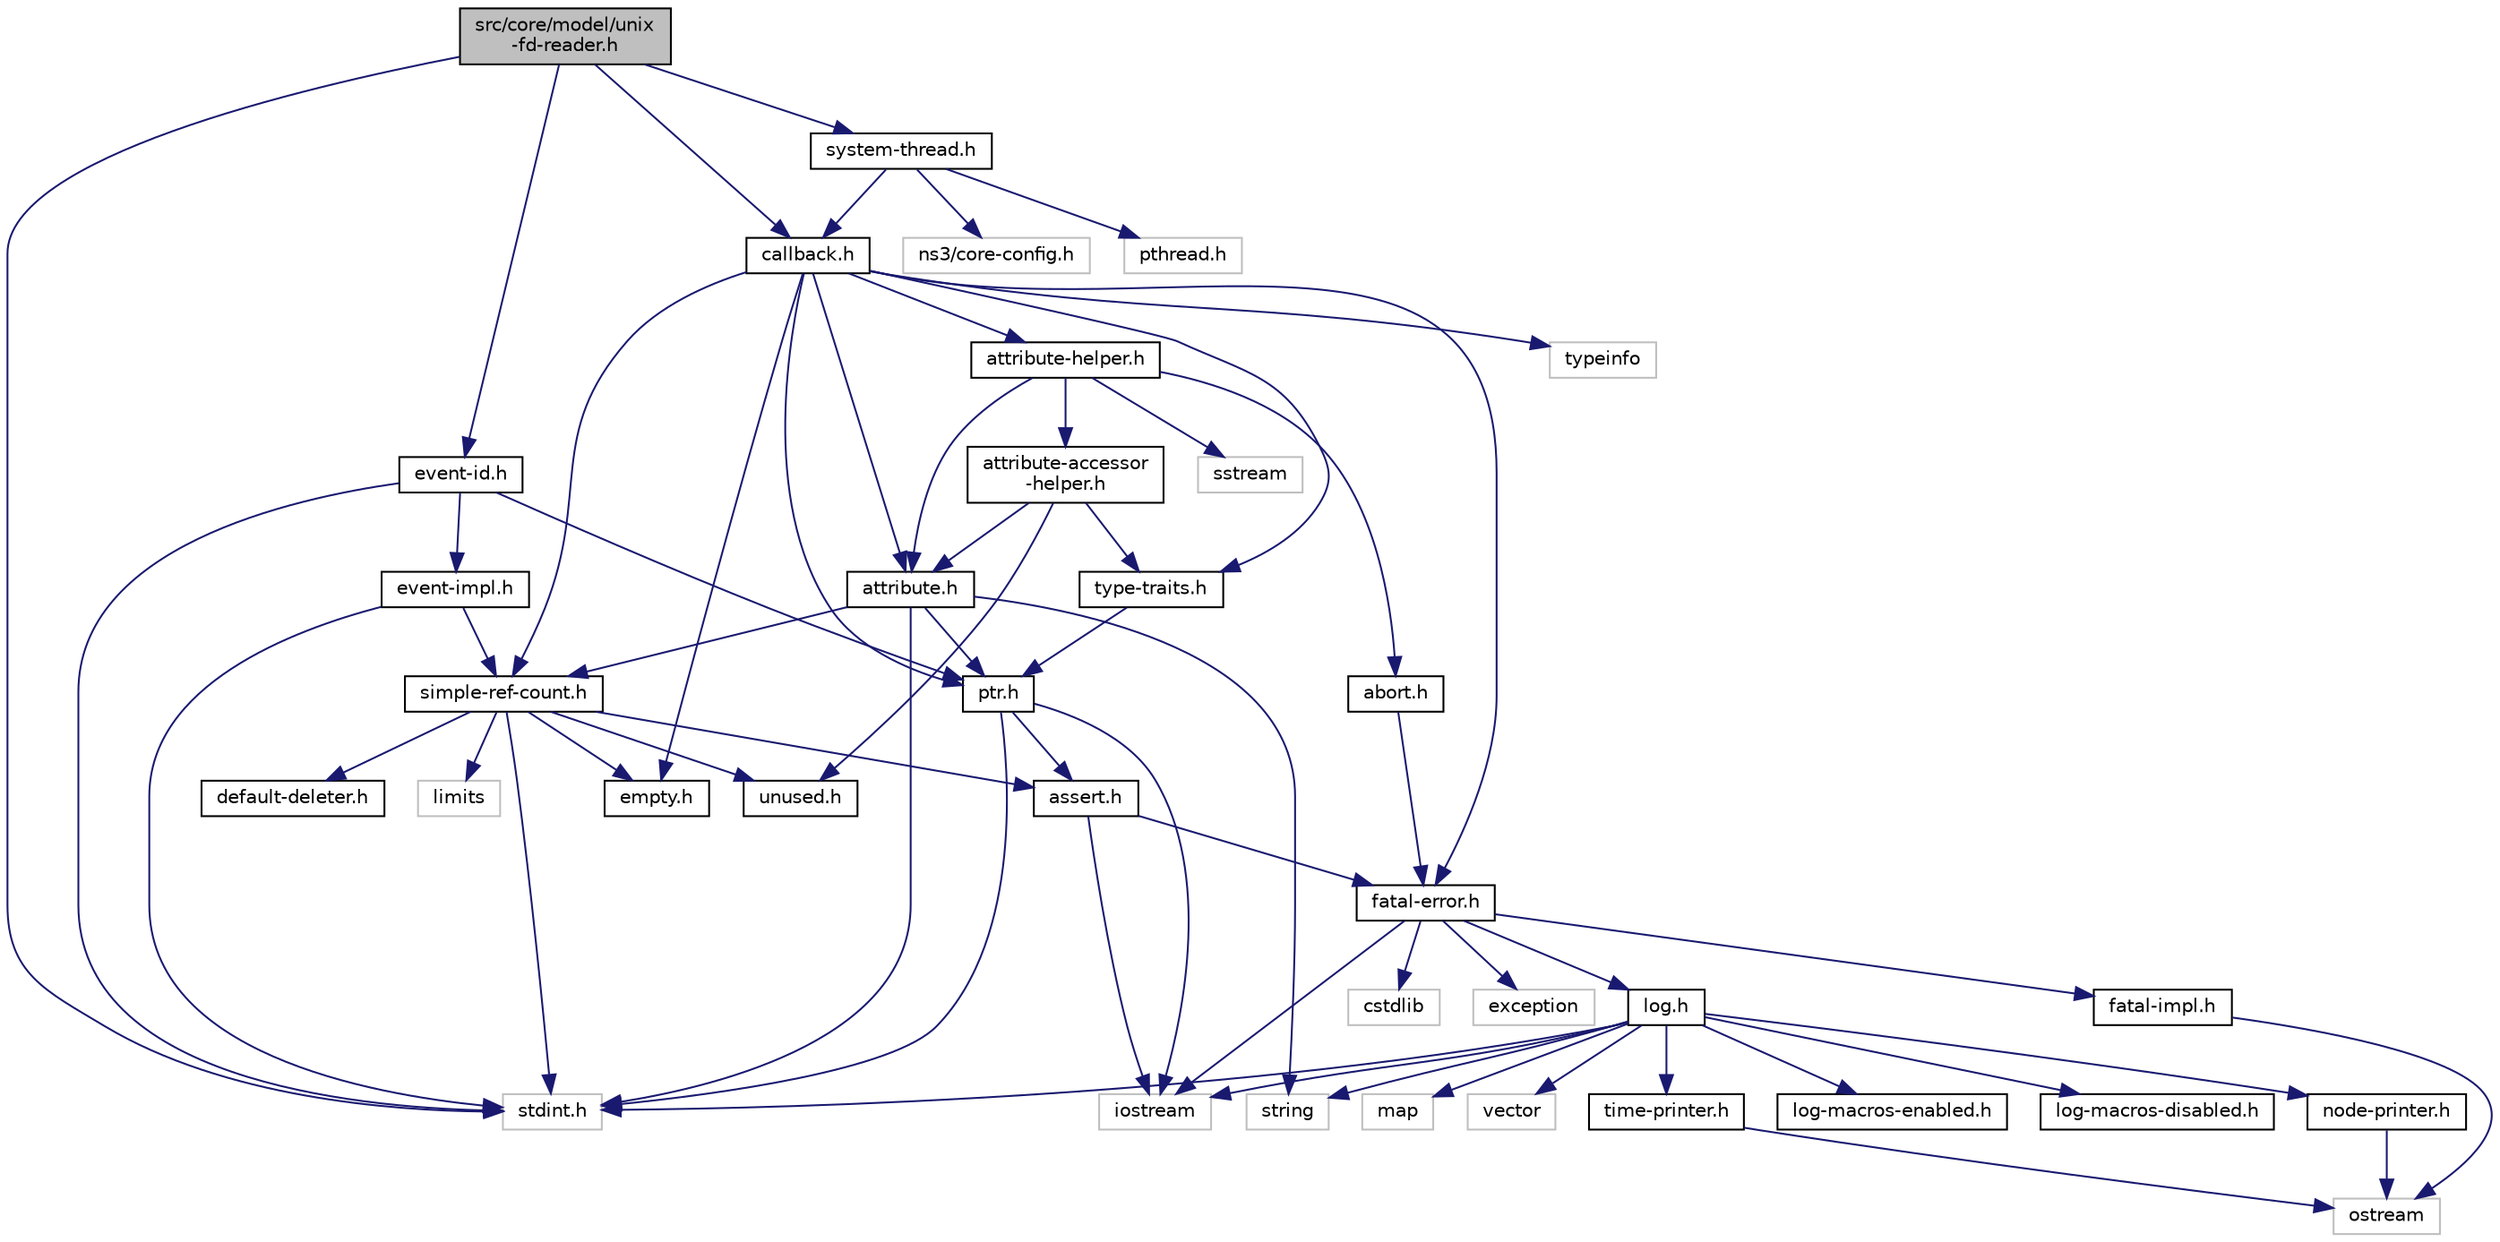 digraph "src/core/model/unix-fd-reader.h"
{
 // LATEX_PDF_SIZE
  edge [fontname="Helvetica",fontsize="10",labelfontname="Helvetica",labelfontsize="10"];
  node [fontname="Helvetica",fontsize="10",shape=record];
  Node1 [label="src/core/model/unix\l-fd-reader.h",height=0.2,width=0.4,color="black", fillcolor="grey75", style="filled", fontcolor="black",tooltip="ns3::FdReader declaration."];
  Node1 -> Node2 [color="midnightblue",fontsize="10",style="solid",fontname="Helvetica"];
  Node2 [label="stdint.h",height=0.2,width=0.4,color="grey75", fillcolor="white", style="filled",tooltip=" "];
  Node1 -> Node3 [color="midnightblue",fontsize="10",style="solid",fontname="Helvetica"];
  Node3 [label="callback.h",height=0.2,width=0.4,color="black", fillcolor="white", style="filled",URL="$callback_8h.html",tooltip="Declaration of the various callback functions."];
  Node3 -> Node4 [color="midnightblue",fontsize="10",style="solid",fontname="Helvetica"];
  Node4 [label="ptr.h",height=0.2,width=0.4,color="black", fillcolor="white", style="filled",URL="$ptr_8h.html",tooltip="ns3::Ptr smart pointer declaration and implementation."];
  Node4 -> Node5 [color="midnightblue",fontsize="10",style="solid",fontname="Helvetica"];
  Node5 [label="iostream",height=0.2,width=0.4,color="grey75", fillcolor="white", style="filled",tooltip=" "];
  Node4 -> Node2 [color="midnightblue",fontsize="10",style="solid",fontname="Helvetica"];
  Node4 -> Node6 [color="midnightblue",fontsize="10",style="solid",fontname="Helvetica"];
  Node6 [label="assert.h",height=0.2,width=0.4,color="black", fillcolor="white", style="filled",URL="$assert_8h.html",tooltip="NS_ASSERT() and NS_ASSERT_MSG() macro definitions."];
  Node6 -> Node5 [color="midnightblue",fontsize="10",style="solid",fontname="Helvetica"];
  Node6 -> Node7 [color="midnightblue",fontsize="10",style="solid",fontname="Helvetica"];
  Node7 [label="fatal-error.h",height=0.2,width=0.4,color="black", fillcolor="white", style="filled",URL="$fatal-error_8h.html",tooltip="NS_FATAL_x macro definitions."];
  Node7 -> Node5 [color="midnightblue",fontsize="10",style="solid",fontname="Helvetica"];
  Node7 -> Node8 [color="midnightblue",fontsize="10",style="solid",fontname="Helvetica"];
  Node8 [label="exception",height=0.2,width=0.4,color="grey75", fillcolor="white", style="filled",tooltip=" "];
  Node7 -> Node9 [color="midnightblue",fontsize="10",style="solid",fontname="Helvetica"];
  Node9 [label="cstdlib",height=0.2,width=0.4,color="grey75", fillcolor="white", style="filled",tooltip=" "];
  Node7 -> Node10 [color="midnightblue",fontsize="10",style="solid",fontname="Helvetica"];
  Node10 [label="fatal-impl.h",height=0.2,width=0.4,color="black", fillcolor="white", style="filled",URL="$fatal-impl_8h.html",tooltip="ns3::FatalImpl::RegisterStream(), ns3::FatalImpl::UnregisterStream(), and ns3::FatalImpl::FlushStream..."];
  Node10 -> Node11 [color="midnightblue",fontsize="10",style="solid",fontname="Helvetica"];
  Node11 [label="ostream",height=0.2,width=0.4,color="grey75", fillcolor="white", style="filled",tooltip=" "];
  Node7 -> Node12 [color="midnightblue",fontsize="10",style="solid",fontname="Helvetica"];
  Node12 [label="log.h",height=0.2,width=0.4,color="black", fillcolor="white", style="filled",URL="$log_8h.html",tooltip="Debug message logging."];
  Node12 -> Node13 [color="midnightblue",fontsize="10",style="solid",fontname="Helvetica"];
  Node13 [label="string",height=0.2,width=0.4,color="grey75", fillcolor="white", style="filled",tooltip=" "];
  Node12 -> Node5 [color="midnightblue",fontsize="10",style="solid",fontname="Helvetica"];
  Node12 -> Node2 [color="midnightblue",fontsize="10",style="solid",fontname="Helvetica"];
  Node12 -> Node14 [color="midnightblue",fontsize="10",style="solid",fontname="Helvetica"];
  Node14 [label="map",height=0.2,width=0.4,color="grey75", fillcolor="white", style="filled",tooltip=" "];
  Node12 -> Node15 [color="midnightblue",fontsize="10",style="solid",fontname="Helvetica"];
  Node15 [label="vector",height=0.2,width=0.4,color="grey75", fillcolor="white", style="filled",tooltip=" "];
  Node12 -> Node16 [color="midnightblue",fontsize="10",style="solid",fontname="Helvetica"];
  Node16 [label="node-printer.h",height=0.2,width=0.4,color="black", fillcolor="white", style="filled",URL="$node-printer_8h.html",tooltip="Declaration of ns3::NodePrinter function pointer type and ns3::DefaultNodePrinter function."];
  Node16 -> Node11 [color="midnightblue",fontsize="10",style="solid",fontname="Helvetica"];
  Node12 -> Node17 [color="midnightblue",fontsize="10",style="solid",fontname="Helvetica"];
  Node17 [label="time-printer.h",height=0.2,width=0.4,color="black", fillcolor="white", style="filled",URL="$time-printer_8h.html",tooltip="Declaration of ns3::TimePrinter function pointer type and ns3::DefaultTimePrinter function."];
  Node17 -> Node11 [color="midnightblue",fontsize="10",style="solid",fontname="Helvetica"];
  Node12 -> Node18 [color="midnightblue",fontsize="10",style="solid",fontname="Helvetica"];
  Node18 [label="log-macros-enabled.h",height=0.2,width=0.4,color="black", fillcolor="white", style="filled",URL="$log-macros-enabled_8h.html",tooltip="NS_LOG and related logging macro definitions."];
  Node12 -> Node19 [color="midnightblue",fontsize="10",style="solid",fontname="Helvetica"];
  Node19 [label="log-macros-disabled.h",height=0.2,width=0.4,color="black", fillcolor="white", style="filled",URL="$log-macros-disabled_8h.html",tooltip="Definition of empty logging macros and the NS_LOG_NOOP_INTERNAL macro."];
  Node3 -> Node7 [color="midnightblue",fontsize="10",style="solid",fontname="Helvetica"];
  Node3 -> Node20 [color="midnightblue",fontsize="10",style="solid",fontname="Helvetica"];
  Node20 [label="empty.h",height=0.2,width=0.4,color="black", fillcolor="white", style="filled",URL="$empty_8h.html",tooltip="ns3::empty declaration, used by callbacks."];
  Node3 -> Node21 [color="midnightblue",fontsize="10",style="solid",fontname="Helvetica"];
  Node21 [label="type-traits.h",height=0.2,width=0.4,color="black", fillcolor="white", style="filled",URL="$type-traits_8h.html",tooltip="ns3::TypeTraits introspection declaration and template implementation."];
  Node21 -> Node4 [color="midnightblue",fontsize="10",style="solid",fontname="Helvetica"];
  Node3 -> Node22 [color="midnightblue",fontsize="10",style="solid",fontname="Helvetica"];
  Node22 [label="attribute.h",height=0.2,width=0.4,color="black", fillcolor="white", style="filled",URL="$attribute_8h.html",tooltip="ns3::AttributeValue, ns3::AttributeAccessor and ns3::AttributeChecker declarations."];
  Node22 -> Node13 [color="midnightblue",fontsize="10",style="solid",fontname="Helvetica"];
  Node22 -> Node2 [color="midnightblue",fontsize="10",style="solid",fontname="Helvetica"];
  Node22 -> Node4 [color="midnightblue",fontsize="10",style="solid",fontname="Helvetica"];
  Node22 -> Node23 [color="midnightblue",fontsize="10",style="solid",fontname="Helvetica"];
  Node23 [label="simple-ref-count.h",height=0.2,width=0.4,color="black", fillcolor="white", style="filled",URL="$simple-ref-count_8h.html",tooltip="ns3::SimpleRefCount declaration and template implementation."];
  Node23 -> Node20 [color="midnightblue",fontsize="10",style="solid",fontname="Helvetica"];
  Node23 -> Node24 [color="midnightblue",fontsize="10",style="solid",fontname="Helvetica"];
  Node24 [label="default-deleter.h",height=0.2,width=0.4,color="black", fillcolor="white", style="filled",URL="$default-deleter_8h.html",tooltip="ns3::DefaultDeleter declaration and template implementation, for reference-counted smart pointers."];
  Node23 -> Node6 [color="midnightblue",fontsize="10",style="solid",fontname="Helvetica"];
  Node23 -> Node25 [color="midnightblue",fontsize="10",style="solid",fontname="Helvetica"];
  Node25 [label="unused.h",height=0.2,width=0.4,color="black", fillcolor="white", style="filled",URL="$unused_8h.html",tooltip="NS_UNUSED and NS_UNUSED_GLOBAL macro definitions."];
  Node23 -> Node2 [color="midnightblue",fontsize="10",style="solid",fontname="Helvetica"];
  Node23 -> Node26 [color="midnightblue",fontsize="10",style="solid",fontname="Helvetica"];
  Node26 [label="limits",height=0.2,width=0.4,color="grey75", fillcolor="white", style="filled",tooltip=" "];
  Node3 -> Node27 [color="midnightblue",fontsize="10",style="solid",fontname="Helvetica"];
  Node27 [label="attribute-helper.h",height=0.2,width=0.4,color="black", fillcolor="white", style="filled",URL="$attribute-helper_8h.html",tooltip="Attribute helper (ATTRIBUTE_ )macros definition."];
  Node27 -> Node22 [color="midnightblue",fontsize="10",style="solid",fontname="Helvetica"];
  Node27 -> Node28 [color="midnightblue",fontsize="10",style="solid",fontname="Helvetica"];
  Node28 [label="attribute-accessor\l-helper.h",height=0.2,width=0.4,color="black", fillcolor="white", style="filled",URL="$attribute-accessor-helper_8h.html",tooltip="ns3::MakeAccessorHelper declarations and template implementations."];
  Node28 -> Node22 [color="midnightblue",fontsize="10",style="solid",fontname="Helvetica"];
  Node28 -> Node25 [color="midnightblue",fontsize="10",style="solid",fontname="Helvetica"];
  Node28 -> Node21 [color="midnightblue",fontsize="10",style="solid",fontname="Helvetica"];
  Node27 -> Node29 [color="midnightblue",fontsize="10",style="solid",fontname="Helvetica"];
  Node29 [label="sstream",height=0.2,width=0.4,color="grey75", fillcolor="white", style="filled",tooltip=" "];
  Node27 -> Node30 [color="midnightblue",fontsize="10",style="solid",fontname="Helvetica"];
  Node30 [label="abort.h",height=0.2,width=0.4,color="black", fillcolor="white", style="filled",URL="$abort_8h.html",tooltip="NS_ABORT_x macro definitions."];
  Node30 -> Node7 [color="midnightblue",fontsize="10",style="solid",fontname="Helvetica"];
  Node3 -> Node23 [color="midnightblue",fontsize="10",style="solid",fontname="Helvetica"];
  Node3 -> Node31 [color="midnightblue",fontsize="10",style="solid",fontname="Helvetica"];
  Node31 [label="typeinfo",height=0.2,width=0.4,color="grey75", fillcolor="white", style="filled",tooltip=" "];
  Node1 -> Node32 [color="midnightblue",fontsize="10",style="solid",fontname="Helvetica"];
  Node32 [label="system-thread.h",height=0.2,width=0.4,color="black", fillcolor="white", style="filled",URL="$system-thread_8h.html",tooltip="System-independent thread class ns3::SystemThread declaration."];
  Node32 -> Node33 [color="midnightblue",fontsize="10",style="solid",fontname="Helvetica"];
  Node33 [label="ns3/core-config.h",height=0.2,width=0.4,color="grey75", fillcolor="white", style="filled",tooltip=" "];
  Node32 -> Node3 [color="midnightblue",fontsize="10",style="solid",fontname="Helvetica"];
  Node32 -> Node34 [color="midnightblue",fontsize="10",style="solid",fontname="Helvetica"];
  Node34 [label="pthread.h",height=0.2,width=0.4,color="grey75", fillcolor="white", style="filled",tooltip=" "];
  Node1 -> Node35 [color="midnightblue",fontsize="10",style="solid",fontname="Helvetica"];
  Node35 [label="event-id.h",height=0.2,width=0.4,color="black", fillcolor="white", style="filled",URL="$event-id_8h.html",tooltip="ns3::EventId declarations."];
  Node35 -> Node2 [color="midnightblue",fontsize="10",style="solid",fontname="Helvetica"];
  Node35 -> Node4 [color="midnightblue",fontsize="10",style="solid",fontname="Helvetica"];
  Node35 -> Node36 [color="midnightblue",fontsize="10",style="solid",fontname="Helvetica"];
  Node36 [label="event-impl.h",height=0.2,width=0.4,color="black", fillcolor="white", style="filled",URL="$event-impl_8h.html",tooltip="ns3::EventImpl declarations."];
  Node36 -> Node2 [color="midnightblue",fontsize="10",style="solid",fontname="Helvetica"];
  Node36 -> Node23 [color="midnightblue",fontsize="10",style="solid",fontname="Helvetica"];
}
